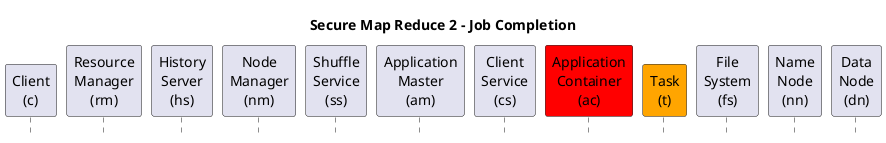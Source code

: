 @startuml
title Secure Map Reduce 2 - Job Completion
autonumber
hide footbox

participant "Client\n(c)" as C
participant "Resource\nManager\n(rm)" as RM
participant "History\nServer\n(hs)" as HS
participant "Node\nManager\n(nm)" as NM
participant "Shuffle\nService\n(ss)" as SS
participant "Application\nMaster\n(am)" as AM
participant "Client\nService\n(cs)" as CS
participant "Application\nContainer\n(ac)" as AC #red
participant "Task\n(t)" as T #orange
participant "File\nSystem\n(fs)" as FS
participant "Name\nNode\n(nn)" as NN
participant "Data\nNode\n(dn)" as DN

  'note over C,DN #green: QUESTION ?

@enduml